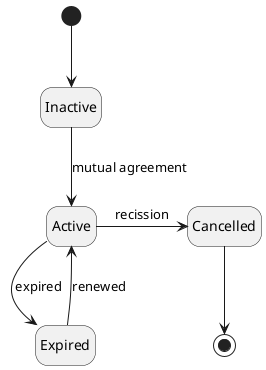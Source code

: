 @startuml "Data Sharing Agreement State Diagram"
hide empty description
[*] --> Inactive
Inactive --> Active : mutual agreement
Expired --> Active : renewed
Active --> Expired : expired
Active -> Cancelled : recission
Cancelled --> [*]
@enduml